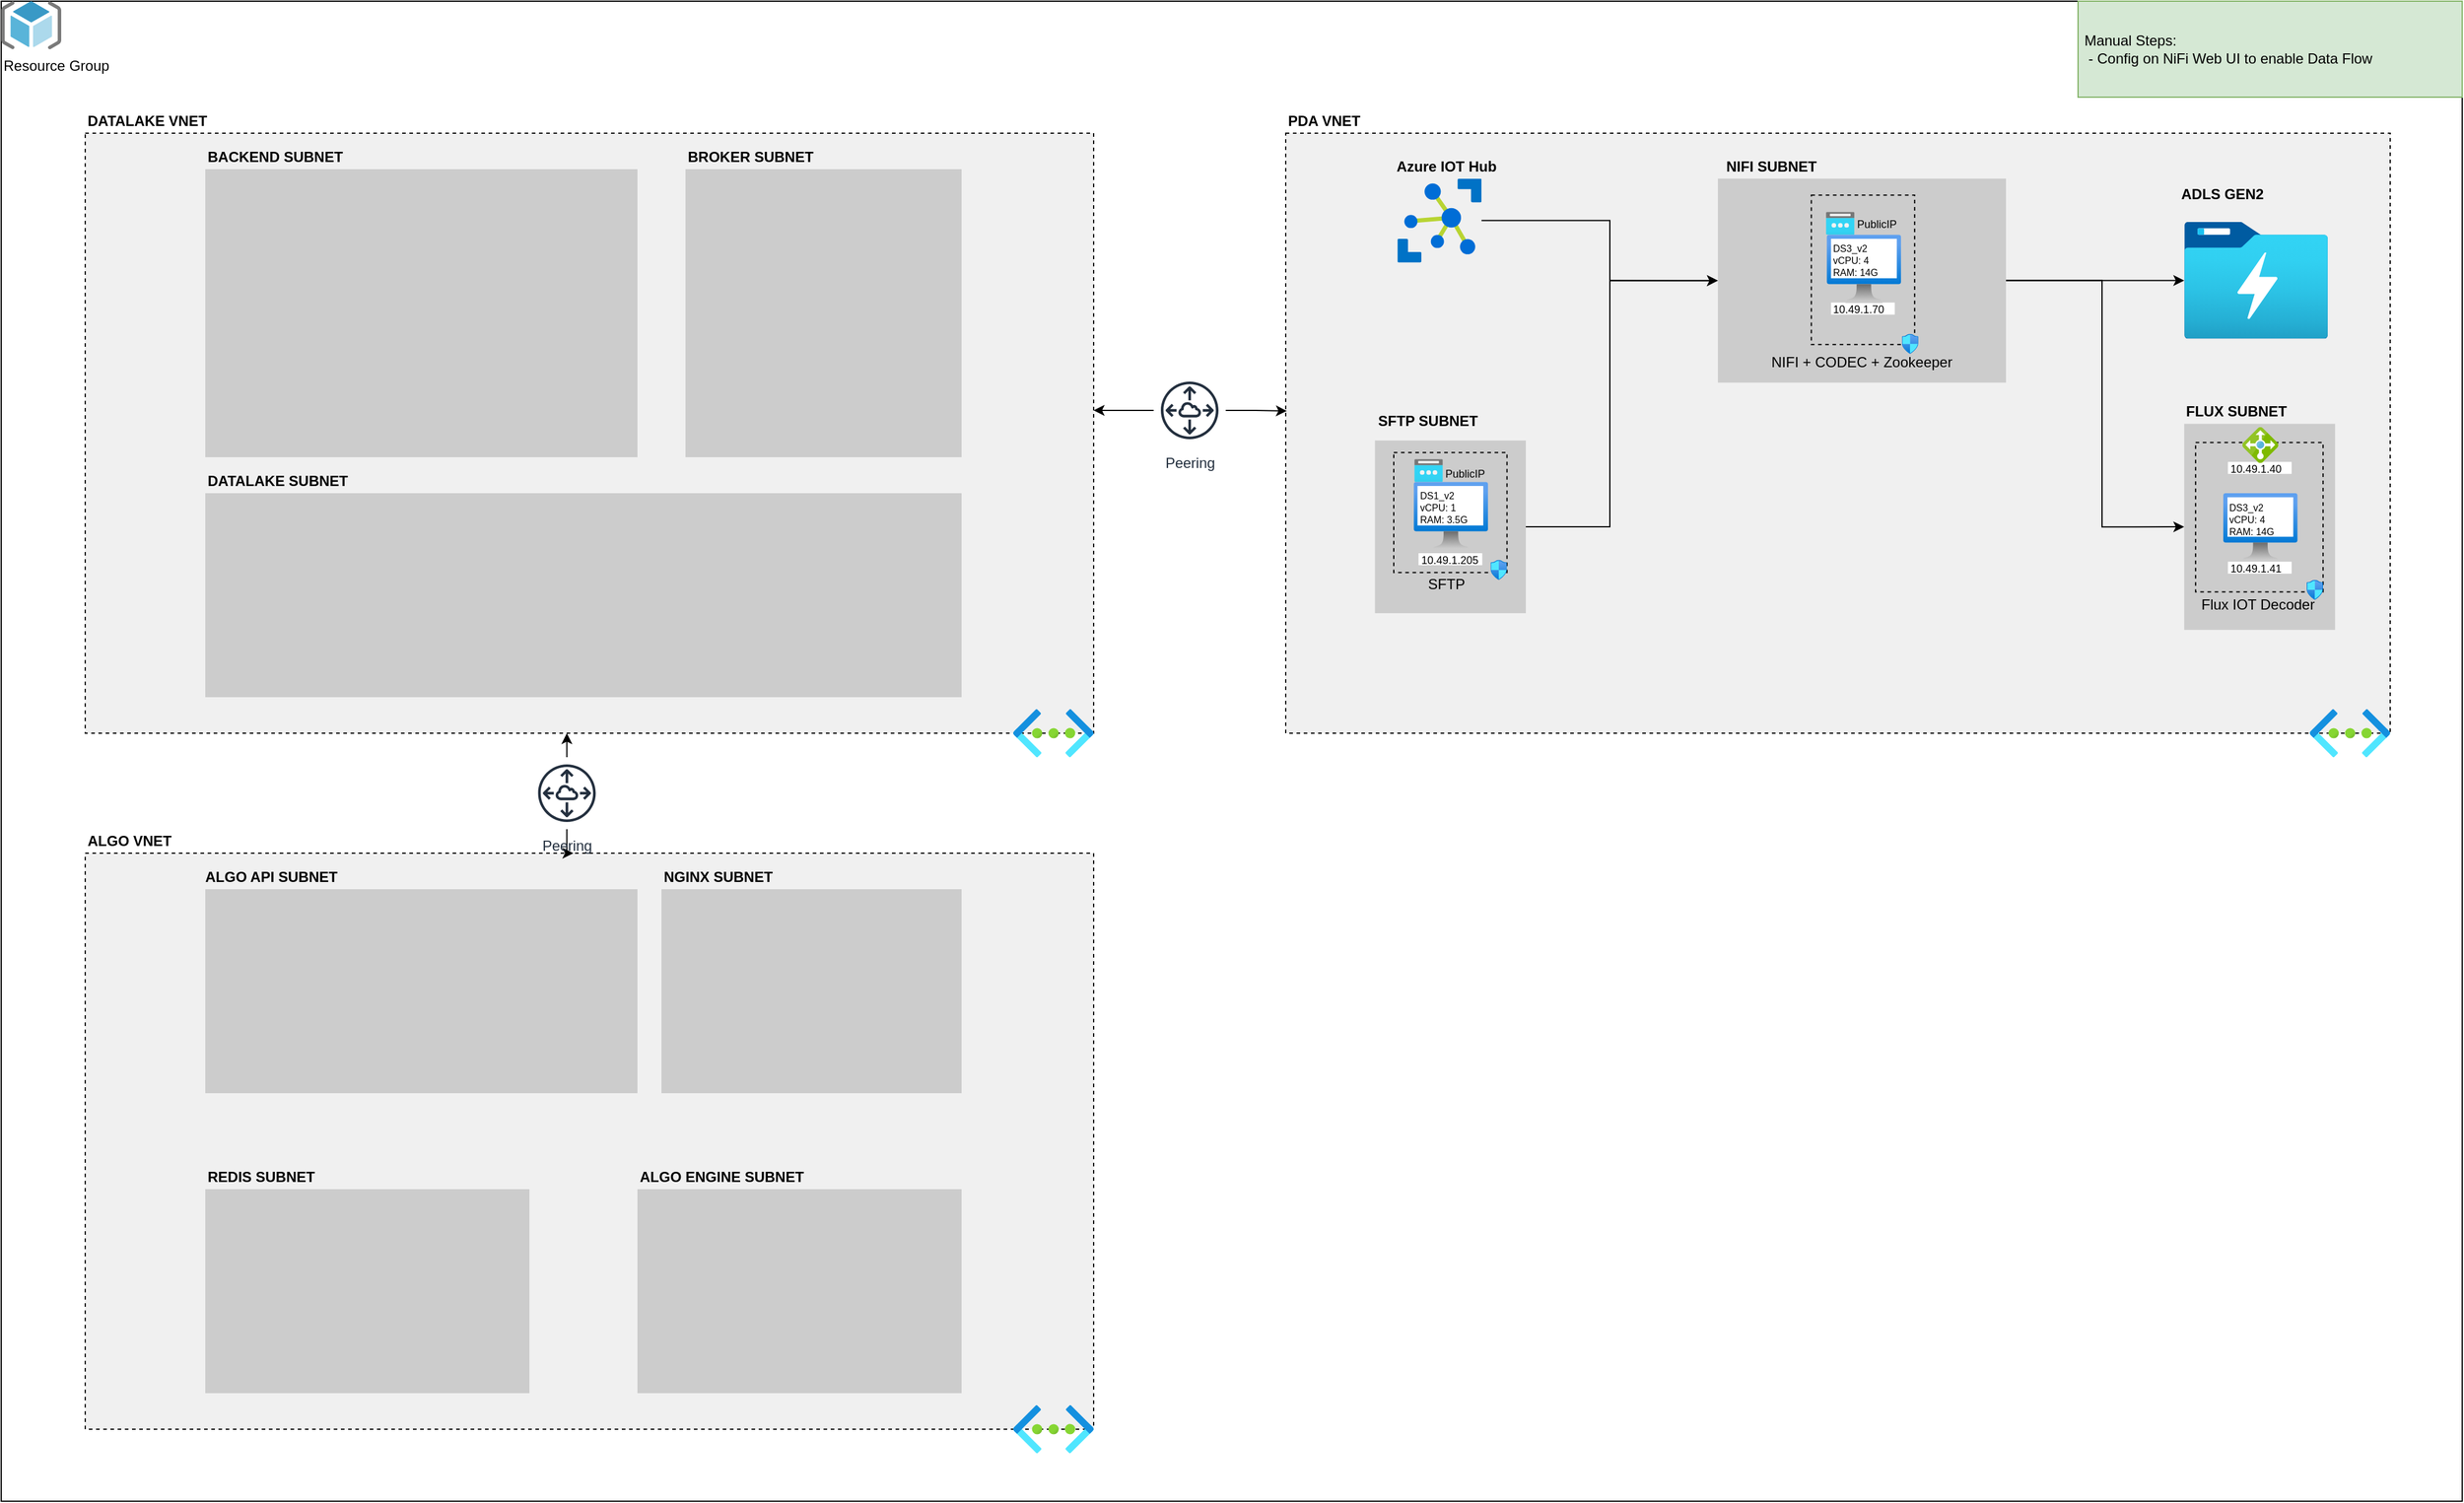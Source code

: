 <mxfile version="14.1.8" type="device"><diagram id="-XwydigJfeWYT86ld59W" name="Page-1"><mxGraphModel dx="3022" dy="1222" grid="1" gridSize="10" guides="1" tooltips="1" connect="1" arrows="1" fold="1" page="0" pageScale="1" pageWidth="850" pageHeight="1100" math="0" shadow="0"><root><mxCell id="0"/><mxCell id="1" parent="0"/><mxCell id="qlE-SgdbGnRQVRPb29I2-3" value="" style="rounded=0;whiteSpace=wrap;html=1;" parent="1" vertex="1"><mxGeometry x="-1320" y="-200" width="2050" height="1250" as="geometry"/></mxCell><mxCell id="7lwhPzg5kPYyMMM-2Xab-65" value="" style="rounded=0;whiteSpace=wrap;html=1;dashed=1;strokeColor=#000000;gradientColor=none;fillColor=#F0F0F0;" parent="1" vertex="1"><mxGeometry x="-250" y="-90" width="920" height="500" as="geometry"/></mxCell><mxCell id="7lwhPzg5kPYyMMM-2Xab-1" value="" style="aspect=fixed;html=1;points=[];align=center;image;fontSize=12;image=img/lib/azure2/networking/Virtual_Networks.svg;" parent="1" vertex="1"><mxGeometry x="603" y="390" width="67" height="40" as="geometry"/></mxCell><mxCell id="SHMzcdjHhXC63wqS2A2_-14" style="edgeStyle=orthogonalEdgeStyle;rounded=0;orthogonalLoop=1;jettySize=auto;html=1;" parent="1" source="7lwhPzg5kPYyMMM-2Xab-7" target="7lwhPzg5kPYyMMM-2Xab-62" edge="1"><mxGeometry relative="1" as="geometry"><Array as="points"><mxPoint x="470" y="33"/><mxPoint x="470" y="33"/></Array></mxGeometry></mxCell><mxCell id="SHMzcdjHhXC63wqS2A2_-15" style="edgeStyle=orthogonalEdgeStyle;rounded=0;orthogonalLoop=1;jettySize=auto;html=1;entryX=0;entryY=0.5;entryDx=0;entryDy=0;" parent="1" source="7lwhPzg5kPYyMMM-2Xab-7" target="7lwhPzg5kPYyMMM-2Xab-103" edge="1"><mxGeometry relative="1" as="geometry"><Array as="points"><mxPoint x="430" y="33"/><mxPoint x="430" y="238"/></Array></mxGeometry></mxCell><mxCell id="7lwhPzg5kPYyMMM-2Xab-7" value="" style="rounded=0;whiteSpace=wrap;html=1;gradientColor=none;dashed=1;strokeColor=none;fillColor=#CCCCCC;" parent="1" vertex="1"><mxGeometry x="110" y="-52.18" width="240" height="170" as="geometry"/></mxCell><mxCell id="7lwhPzg5kPYyMMM-2Xab-27" value="&lt;b&gt;NIFI SUBNET&lt;/b&gt;" style="text;html=1;strokeColor=none;fillColor=none;align=left;verticalAlign=middle;whiteSpace=wrap;rounded=0;dashed=1;" parent="1" vertex="1"><mxGeometry x="115" y="-72.18" width="160" height="20" as="geometry"/></mxCell><mxCell id="SHMzcdjHhXC63wqS2A2_-12" style="edgeStyle=orthogonalEdgeStyle;rounded=0;orthogonalLoop=1;jettySize=auto;html=1;entryX=0;entryY=0.5;entryDx=0;entryDy=0;" parent="1" source="7lwhPzg5kPYyMMM-2Xab-50" target="7lwhPzg5kPYyMMM-2Xab-7" edge="1"><mxGeometry relative="1" as="geometry"><Array as="points"><mxPoint x="20" y="238"/><mxPoint x="20" y="33"/></Array></mxGeometry></mxCell><mxCell id="7lwhPzg5kPYyMMM-2Xab-50" value="" style="rounded=0;whiteSpace=wrap;html=1;gradientColor=none;dashed=1;fillColor=#CCCCCC;strokeColor=none;" parent="1" vertex="1"><mxGeometry x="-175.68" y="166.09" width="125.68" height="143.91" as="geometry"/></mxCell><mxCell id="7lwhPzg5kPYyMMM-2Xab-54" value="&lt;b&gt;SFTP SUBNET&lt;/b&gt;" style="text;html=1;strokeColor=none;fillColor=none;align=left;verticalAlign=middle;whiteSpace=wrap;rounded=0;dashed=1;" parent="1" vertex="1"><mxGeometry x="-174.64" y="140" width="160" height="20" as="geometry"/></mxCell><mxCell id="7lwhPzg5kPYyMMM-2Xab-56" value="&lt;b&gt;Azure IOT Hub&lt;/b&gt;" style="text;html=1;strokeColor=none;fillColor=none;align=center;verticalAlign=middle;whiteSpace=wrap;rounded=0;dashed=1;" parent="1" vertex="1"><mxGeometry x="-196.34" y="-72.18" width="160" height="20" as="geometry"/></mxCell><mxCell id="7lwhPzg5kPYyMMM-2Xab-58" value="" style="rounded=0;whiteSpace=wrap;html=1;dashed=1;gradientColor=none;fillColor=none;" parent="1" vertex="1"><mxGeometry x="187.84" y="-38.4" width="86.05" height="124.5" as="geometry"/></mxCell><mxCell id="7lwhPzg5kPYyMMM-2Xab-60" value="" style="rounded=0;whiteSpace=wrap;html=1;dashed=1;gradientColor=none;fillColor=none;" parent="1" vertex="1"><mxGeometry x="-160" y="176.09" width="94.32" height="100" as="geometry"/></mxCell><mxCell id="SHMzcdjHhXC63wqS2A2_-11" style="edgeStyle=orthogonalEdgeStyle;rounded=0;orthogonalLoop=1;jettySize=auto;html=1;entryX=0;entryY=0.5;entryDx=0;entryDy=0;" parent="1" source="7lwhPzg5kPYyMMM-2Xab-55" target="7lwhPzg5kPYyMMM-2Xab-7" edge="1"><mxGeometry relative="1" as="geometry"><Array as="points"><mxPoint x="20" y="-17"/><mxPoint x="20" y="33"/></Array></mxGeometry></mxCell><mxCell id="7lwhPzg5kPYyMMM-2Xab-55" value="" style="aspect=fixed;html=1;points=[];align=center;image;fontSize=12;image=img/lib/mscae/Azure_IoT_Hub.svg;dashed=1;strokeColor=#3399FF;fillColor=#ffffff;gradientColor=none;" parent="1" vertex="1"><mxGeometry x="-156.89" y="-52.18" width="70" height="70" as="geometry"/></mxCell><mxCell id="7lwhPzg5kPYyMMM-2Xab-62" value="" style="aspect=fixed;html=1;points=[];align=center;image;fontSize=12;image=img/lib/azure2/storage/Data_Lake_Storage_Gen1.svg;dashed=1;strokeColor=#000000;fillColor=none;gradientColor=none;" parent="1" vertex="1"><mxGeometry x="498.44" y="-16.05" width="119.76" height="97.31" as="geometry"/></mxCell><mxCell id="7lwhPzg5kPYyMMM-2Xab-63" value="&lt;b&gt;ADLS GEN2&lt;/b&gt;" style="text;html=1;strokeColor=none;fillColor=none;align=left;verticalAlign=middle;whiteSpace=wrap;rounded=0;dashed=1;" parent="1" vertex="1"><mxGeometry x="494.36" y="-46.86" width="72.77" height="15.18" as="geometry"/></mxCell><mxCell id="7lwhPzg5kPYyMMM-2Xab-66" value="&lt;b&gt;PDA VNET&lt;/b&gt;" style="text;html=1;strokeColor=none;fillColor=none;align=left;verticalAlign=middle;whiteSpace=wrap;rounded=0;dashed=1;" parent="1" vertex="1"><mxGeometry x="-250" y="-110" width="80" height="20" as="geometry"/></mxCell><mxCell id="7lwhPzg5kPYyMMM-2Xab-100" value="" style="aspect=fixed;html=1;points=[];align=center;image;fontSize=12;image=img/lib/azure2/compute/Virtual_Machine.svg;dashed=1;strokeColor=#3399FF;fillColor=#F0F0F0;gradientColor=none;" parent="1" vertex="1"><mxGeometry x="-144.8" y="200.59" width="64.8" height="57.06" as="geometry"/></mxCell><mxCell id="7lwhPzg5kPYyMMM-2Xab-101" value="&lt;div style=&quot;text-align: justify&quot;&gt;&lt;span style=&quot;font-size: 8px&quot;&gt;DS1_v2&lt;/span&gt;&lt;/div&gt;&lt;font style=&quot;font-size: 8px&quot;&gt;&lt;div style=&quot;text-align: justify&quot;&gt;&lt;span&gt;vCPU: 1&lt;/span&gt;&lt;/div&gt;&lt;div style=&quot;text-align: justify&quot;&gt;&lt;span&gt;RAM: 3.5G&lt;/span&gt;&lt;/div&gt;&lt;/font&gt;" style="text;html=1;strokeColor=none;align=left;verticalAlign=middle;whiteSpace=wrap;rounded=0;dashed=1;fillColor=#ffffff;" parent="1" vertex="1"><mxGeometry x="-140.23" y="203.98" width="54.8" height="32.89" as="geometry"/></mxCell><mxCell id="7lwhPzg5kPYyMMM-2Xab-102" value="&lt;font style=&quot;font-size: 9px&quot;&gt;10.49.1.205&lt;/font&gt;" style="text;html=1;strokeColor=none;align=left;verticalAlign=middle;whiteSpace=wrap;rounded=0;dashed=1;fillColor=#ffffff;" parent="1" vertex="1"><mxGeometry x="-139.37" y="260" width="53.07" height="10" as="geometry"/></mxCell><mxCell id="7lwhPzg5kPYyMMM-2Xab-103" value="" style="rounded=0;whiteSpace=wrap;html=1;gradientColor=none;dashed=1;strokeColor=none;fillColor=#CCCCCC;" parent="1" vertex="1"><mxGeometry x="498.44" y="152.21" width="125.68" height="171.68" as="geometry"/></mxCell><mxCell id="7lwhPzg5kPYyMMM-2Xab-104" value="&lt;b&gt;FLUX SUBNET&lt;/b&gt;" style="text;html=1;strokeColor=none;fillColor=none;align=left;verticalAlign=middle;whiteSpace=wrap;rounded=0;dashed=1;" parent="1" vertex="1"><mxGeometry x="498.44" y="132.21" width="160" height="20" as="geometry"/></mxCell><mxCell id="7lwhPzg5kPYyMMM-2Xab-105" value="" style="rounded=0;whiteSpace=wrap;html=1;dashed=1;gradientColor=none;fillColor=none;" parent="1" vertex="1"><mxGeometry x="507.92" y="167.71" width="106.2" height="124.5" as="geometry"/></mxCell><mxCell id="7lwhPzg5kPYyMMM-2Xab-108" value="&lt;font style=&quot;font-size: 9px&quot;&gt;10.49.1.41&lt;/font&gt;" style="text;html=1;strokeColor=none;align=left;verticalAlign=middle;whiteSpace=wrap;rounded=0;dashed=1;fillColor=#ffffff;" parent="1" vertex="1"><mxGeometry x="534.85" y="267.06" width="53.07" height="10" as="geometry"/></mxCell><mxCell id="7lwhPzg5kPYyMMM-2Xab-117" value="&lt;font style=&quot;font-size: 9px&quot;&gt;10.49.1.40&lt;/font&gt;" style="text;html=1;strokeColor=none;align=left;verticalAlign=middle;whiteSpace=wrap;rounded=0;dashed=1;fillColor=#ffffff;" parent="1" vertex="1"><mxGeometry x="534.85" y="183.89" width="53.07" height="10" as="geometry"/></mxCell><mxCell id="7lwhPzg5kPYyMMM-2Xab-118" value="" style="rounded=0;whiteSpace=wrap;html=1;dashed=1;strokeColor=#000000;gradientColor=none;fillColor=#F0F0F0;" parent="1" vertex="1"><mxGeometry x="-1250" y="-90" width="840" height="500" as="geometry"/></mxCell><mxCell id="7lwhPzg5kPYyMMM-2Xab-119" value="" style="aspect=fixed;html=1;points=[];align=center;image;fontSize=12;image=img/lib/azure2/networking/Virtual_Networks.svg;" parent="1" vertex="1"><mxGeometry x="-477" y="390" width="67" height="40" as="geometry"/></mxCell><mxCell id="7lwhPzg5kPYyMMM-2Xab-120" value="&lt;b&gt;DATALAKE VNET&lt;/b&gt;" style="text;html=1;strokeColor=none;fillColor=none;align=left;verticalAlign=middle;whiteSpace=wrap;rounded=0;dashed=1;" parent="1" vertex="1"><mxGeometry x="-1250" y="-110" width="110" height="20" as="geometry"/></mxCell><mxCell id="7lwhPzg5kPYyMMM-2Xab-121" value="" style="rounded=0;whiteSpace=wrap;html=1;gradientColor=none;dashed=1;strokeColor=none;fillColor=#CCCCCC;" parent="1" vertex="1"><mxGeometry x="-1150" y="-60" width="360" height="240" as="geometry"/></mxCell><mxCell id="7lwhPzg5kPYyMMM-2Xab-122" value="&lt;b&gt;BACKEND SUBNET&lt;/b&gt;" style="text;html=1;strokeColor=none;fillColor=none;align=left;verticalAlign=middle;whiteSpace=wrap;rounded=0;dashed=1;" parent="1" vertex="1"><mxGeometry x="-1150" y="-80" width="160" height="20" as="geometry"/></mxCell><mxCell id="7lwhPzg5kPYyMMM-2Xab-139" value="" style="rounded=0;whiteSpace=wrap;html=1;gradientColor=none;dashed=1;strokeColor=none;fillColor=#CCCCCC;" parent="1" vertex="1"><mxGeometry x="-1150" y="210" width="630" height="170" as="geometry"/></mxCell><mxCell id="7lwhPzg5kPYyMMM-2Xab-179" value="" style="rounded=0;whiteSpace=wrap;html=1;gradientColor=none;dashed=1;strokeColor=none;fillColor=#CCCCCC;" parent="1" vertex="1"><mxGeometry x="-750" y="-60" width="230" height="240" as="geometry"/></mxCell><mxCell id="7lwhPzg5kPYyMMM-2Xab-185" value="&lt;b&gt;BROKER SUBNET&lt;/b&gt;" style="text;html=1;strokeColor=none;fillColor=none;align=left;verticalAlign=middle;whiteSpace=wrap;rounded=0;dashed=1;" parent="1" vertex="1"><mxGeometry x="-750" y="-80" width="160" height="20" as="geometry"/></mxCell><mxCell id="7lwhPzg5kPYyMMM-2Xab-271" value="&lt;b&gt;DATALAKE SUBNET&lt;/b&gt;" style="text;html=1;strokeColor=none;fillColor=none;align=left;verticalAlign=middle;whiteSpace=wrap;rounded=0;dashed=1;" parent="1" vertex="1"><mxGeometry x="-1150" y="190" width="160" height="20" as="geometry"/></mxCell><mxCell id="7lwhPzg5kPYyMMM-2Xab-285" value="NIFI + CODEC + Zookeeper" style="text;html=1;strokeColor=none;fillColor=none;align=center;verticalAlign=middle;whiteSpace=wrap;rounded=0;dashed=1;" parent="1" vertex="1"><mxGeometry x="150" y="91.0" width="160" height="20" as="geometry"/></mxCell><mxCell id="7lwhPzg5kPYyMMM-2Xab-286" value="Flux IOT Decoder" style="text;html=1;strokeColor=none;fillColor=none;align=center;verticalAlign=middle;whiteSpace=wrap;rounded=0;dashed=1;" parent="1" vertex="1"><mxGeometry x="480" y="292.89" width="160" height="20" as="geometry"/></mxCell><mxCell id="7lwhPzg5kPYyMMM-2Xab-288" value="" style="rounded=0;whiteSpace=wrap;html=1;dashed=1;strokeColor=#000000;gradientColor=none;fillColor=#F0F0F0;" parent="1" vertex="1"><mxGeometry x="-1250" y="510" width="840" height="480" as="geometry"/></mxCell><mxCell id="7lwhPzg5kPYyMMM-2Xab-289" value="&lt;b&gt;ALGO VNET&lt;/b&gt;" style="text;html=1;strokeColor=none;fillColor=none;align=left;verticalAlign=middle;whiteSpace=wrap;rounded=0;dashed=1;" parent="1" vertex="1"><mxGeometry x="-1250" y="490" width="90" height="20" as="geometry"/></mxCell><mxCell id="7lwhPzg5kPYyMMM-2Xab-290" value="" style="rounded=0;whiteSpace=wrap;html=1;gradientColor=none;dashed=1;strokeColor=none;fillColor=#CCCCCC;" parent="1" vertex="1"><mxGeometry x="-1150" y="540" width="360" height="170" as="geometry"/></mxCell><mxCell id="7lwhPzg5kPYyMMM-2Xab-291" value="&lt;b&gt;ALGO API SUBNET&lt;/b&gt;" style="text;html=1;strokeColor=none;fillColor=none;align=left;verticalAlign=middle;whiteSpace=wrap;rounded=0;dashed=1;" parent="1" vertex="1"><mxGeometry x="-1152.14" y="520" width="154.28" height="20" as="geometry"/></mxCell><mxCell id="7lwhPzg5kPYyMMM-2Xab-299" value="" style="aspect=fixed;html=1;points=[];align=center;image;fontSize=12;image=img/lib/azure2/networking/Virtual_Networks.svg;" parent="1" vertex="1"><mxGeometry x="-477" y="970" width="67" height="40" as="geometry"/></mxCell><mxCell id="7lwhPzg5kPYyMMM-2Xab-324" value="" style="rounded=0;whiteSpace=wrap;html=1;gradientColor=none;dashed=1;strokeColor=none;fillColor=#CCCCCC;" parent="1" vertex="1"><mxGeometry x="-770" y="540" width="250" height="170" as="geometry"/></mxCell><mxCell id="7lwhPzg5kPYyMMM-2Xab-330" value="&lt;b&gt;NGINX SUBNET&lt;/b&gt;" style="text;html=1;strokeColor=none;fillColor=none;align=left;verticalAlign=middle;whiteSpace=wrap;rounded=0;dashed=1;" parent="1" vertex="1"><mxGeometry x="-770" y="520" width="154.28" height="20" as="geometry"/></mxCell><mxCell id="7lwhPzg5kPYyMMM-2Xab-361" value="" style="rounded=0;whiteSpace=wrap;html=1;gradientColor=none;dashed=1;strokeColor=none;fillColor=#CCCCCC;" parent="1" vertex="1"><mxGeometry x="-1150" y="790" width="270" height="170" as="geometry"/></mxCell><mxCell id="7lwhPzg5kPYyMMM-2Xab-364" value="&lt;b&gt;REDIS SUBNET&lt;/b&gt;" style="text;html=1;strokeColor=none;fillColor=none;align=left;verticalAlign=middle;whiteSpace=wrap;rounded=0;dashed=1;" parent="1" vertex="1"><mxGeometry x="-1150" y="770" width="154.28" height="20" as="geometry"/></mxCell><mxCell id="7lwhPzg5kPYyMMM-2Xab-377" value="" style="rounded=0;whiteSpace=wrap;html=1;gradientColor=none;dashed=1;strokeColor=none;fillColor=#CCCCCC;" parent="1" vertex="1"><mxGeometry x="-790" y="790" width="270" height="170" as="geometry"/></mxCell><mxCell id="7lwhPzg5kPYyMMM-2Xab-380" value="&lt;b&gt;ALGO ENGINE SUBNET&lt;/b&gt;" style="text;html=1;strokeColor=none;fillColor=none;align=left;verticalAlign=middle;whiteSpace=wrap;rounded=0;dashed=1;" parent="1" vertex="1"><mxGeometry x="-790" y="770" width="154.28" height="20" as="geometry"/></mxCell><mxCell id="7lwhPzg5kPYyMMM-2Xab-391" style="edgeStyle=orthogonalEdgeStyle;rounded=0;orthogonalLoop=1;jettySize=auto;html=1;entryX=0.478;entryY=1;entryDx=0;entryDy=0;entryPerimeter=0;" parent="1" source="7lwhPzg5kPYyMMM-2Xab-390" target="7lwhPzg5kPYyMMM-2Xab-118" edge="1"><mxGeometry relative="1" as="geometry"/></mxCell><mxCell id="7lwhPzg5kPYyMMM-2Xab-394" style="edgeStyle=orthogonalEdgeStyle;rounded=0;orthogonalLoop=1;jettySize=auto;html=1;entryX=0.484;entryY=0;entryDx=0;entryDy=0;entryPerimeter=0;" parent="1" source="7lwhPzg5kPYyMMM-2Xab-390" target="7lwhPzg5kPYyMMM-2Xab-288" edge="1"><mxGeometry relative="1" as="geometry"/></mxCell><mxCell id="7lwhPzg5kPYyMMM-2Xab-390" value="Peering" style="outlineConnect=0;fontColor=#232F3E;gradientColor=none;strokeColor=#232F3E;fillColor=#ffffff;dashed=0;verticalLabelPosition=bottom;verticalAlign=top;align=center;html=1;fontSize=12;fontStyle=0;aspect=fixed;shape=mxgraph.aws4.resourceIcon;resIcon=mxgraph.aws4.peering;" parent="1" vertex="1"><mxGeometry x="-878.77" y="430" width="60" height="60" as="geometry"/></mxCell><mxCell id="7lwhPzg5kPYyMMM-2Xab-397" style="edgeStyle=orthogonalEdgeStyle;rounded=0;orthogonalLoop=1;jettySize=auto;html=1;entryX=1;entryY=0.462;entryDx=0;entryDy=0;entryPerimeter=0;" parent="1" source="7lwhPzg5kPYyMMM-2Xab-395" target="7lwhPzg5kPYyMMM-2Xab-118" edge="1"><mxGeometry relative="1" as="geometry"/></mxCell><mxCell id="7lwhPzg5kPYyMMM-2Xab-445" style="edgeStyle=orthogonalEdgeStyle;rounded=0;orthogonalLoop=1;jettySize=auto;html=1;entryX=0.001;entryY=0.463;entryDx=0;entryDy=0;entryPerimeter=0;" parent="1" source="7lwhPzg5kPYyMMM-2Xab-395" target="7lwhPzg5kPYyMMM-2Xab-65" edge="1"><mxGeometry relative="1" as="geometry"/></mxCell><mxCell id="7lwhPzg5kPYyMMM-2Xab-395" value="Peering" style="outlineConnect=0;fontColor=#232F3E;gradientColor=none;strokeColor=#232F3E;fillColor=#ffffff;dashed=0;verticalLabelPosition=bottom;verticalAlign=top;align=center;html=1;fontSize=12;fontStyle=0;aspect=fixed;shape=mxgraph.aws4.resourceIcon;resIcon=mxgraph.aws4.peering;" parent="1" vertex="1"><mxGeometry x="-360" y="111" width="60" height="60" as="geometry"/></mxCell><mxCell id="7lwhPzg5kPYyMMM-2Xab-419" value="" style="aspect=fixed;html=1;points=[];align=center;image;fontSize=12;image=img/lib/azure2/networking/Public_IP_Addresses.svg;dashed=1;strokeColor=#000000;fillColor=#F0F0F0;gradientColor=none;" parent="1" vertex="1"><mxGeometry x="200.04" y="-24.4" width="23.75" height="19" as="geometry"/></mxCell><mxCell id="7lwhPzg5kPYyMMM-2Xab-421" value="" style="aspect=fixed;html=1;points=[];align=center;image;fontSize=12;image=img/lib/azure2/networking/Public_IP_Addresses.svg;dashed=1;strokeColor=#000000;fillColor=#F0F0F0;gradientColor=none;" parent="1" vertex="1"><mxGeometry x="-142.87" y="181.59" width="23.75" height="19" as="geometry"/></mxCell><mxCell id="7lwhPzg5kPYyMMM-2Xab-422" value="&lt;font style=&quot;font-size: 9px&quot;&gt;PublicIP&lt;/font&gt;" style="text;html=1;strokeColor=none;fillColor=none;align=left;verticalAlign=middle;whiteSpace=wrap;rounded=0;dashed=1;" parent="1" vertex="1"><mxGeometry x="-119.12" y="183.68" width="46.25" height="18.5" as="geometry"/></mxCell><mxCell id="qlE-SgdbGnRQVRPb29I2-2" value="&amp;nbsp;Manual Steps: &lt;br&gt;&amp;nbsp; - Config on NiFi Web UI to enable Data Flow" style="text;html=1;strokeColor=#82b366;fillColor=#d5e8d4;align=left;verticalAlign=middle;whiteSpace=wrap;rounded=0;" parent="1" vertex="1"><mxGeometry x="410" y="-200" width="320" height="80" as="geometry"/></mxCell><mxCell id="SHMzcdjHhXC63wqS2A2_-9" value="" style="aspect=fixed;html=1;points=[];align=center;image;fontSize=12;image=img/lib/mscae/Load_Balancer_feature.svg;dashed=1;strokeColor=#000000;fillColor=#F0F0F0;gradientColor=none;" parent="1" vertex="1"><mxGeometry x="546.88" y="154.89" width="30" height="30" as="geometry"/></mxCell><mxCell id="SHMzcdjHhXC63wqS2A2_-10" value="SFTP" style="text;html=1;strokeColor=none;fillColor=none;align=center;verticalAlign=middle;whiteSpace=wrap;rounded=0;dashed=1;" parent="1" vertex="1"><mxGeometry x="-195.85" y="276.09" width="160" height="20" as="geometry"/></mxCell><mxCell id="SHMzcdjHhXC63wqS2A2_-26" value="" style="aspect=fixed;html=1;points=[];align=center;image;fontSize=12;image=img/lib/azure2/compute/Virtual_Machine.svg;dashed=1;strokeColor=#3399FF;fillColor=#F0F0F0;gradientColor=none;" parent="1" vertex="1"><mxGeometry x="529.48" y="210.0" width="64.8" height="57.06" as="geometry"/></mxCell><mxCell id="SHMzcdjHhXC63wqS2A2_-27" value="&lt;div style=&quot;text-align: justify&quot;&gt;&lt;span style=&quot;font-size: 8px&quot;&gt;DS3_v2&lt;/span&gt;&lt;/div&gt;&lt;font style=&quot;font-size: 8px&quot;&gt;&lt;div style=&quot;text-align: justify&quot;&gt;&lt;span&gt;vCPU: 4&lt;/span&gt;&lt;/div&gt;&lt;div style=&quot;text-align: justify&quot;&gt;&lt;span&gt;RAM: 14G&lt;/span&gt;&lt;/div&gt;&lt;/font&gt;" style="text;html=1;strokeColor=none;align=left;verticalAlign=middle;whiteSpace=wrap;rounded=0;dashed=1;fillColor=#ffffff;" parent="1" vertex="1"><mxGeometry x="534.48" y="213.39" width="54.8" height="32.89" as="geometry"/></mxCell><mxCell id="SHMzcdjHhXC63wqS2A2_-54" value="" style="aspect=fixed;html=1;points=[];align=center;image;fontSize=12;image=img/lib/azure2/networking/Network_Security_Groups.svg;" parent="1" vertex="1"><mxGeometry x="-79.37" y="265.63" width="13.69" height="16.62" as="geometry"/></mxCell><mxCell id="SHMzcdjHhXC63wqS2A2_-55" value="" style="aspect=fixed;html=1;points=[];align=center;image;fontSize=12;image=img/lib/azure2/networking/Network_Security_Groups.svg;" parent="1" vertex="1"><mxGeometry x="263.26" y="77.28" width="13.69" height="16.62" as="geometry"/></mxCell><mxCell id="SHMzcdjHhXC63wqS2A2_-57" value="" style="aspect=fixed;html=1;points=[];align=center;image;fontSize=12;image=img/lib/azure2/networking/Network_Security_Groups.svg;" parent="1" vertex="1"><mxGeometry x="600.43" y="282.25" width="13.69" height="16.62" as="geometry"/></mxCell><mxCell id="SHMzcdjHhXC63wqS2A2_-63" value="Resource Group" style="aspect=fixed;html=1;points=[];align=left;image;fontSize=12;image=img/lib/mscae/ResourceGroup.svg;" parent="1" vertex="1"><mxGeometry x="-1320" y="-200" width="50" height="40" as="geometry"/></mxCell><mxCell id="iZiagcftvE40DWdPJySN-1" value="&lt;div style=&quot;text-align: justify&quot;&gt;&lt;span style=&quot;font-size: 8px&quot;&gt;DS3_v2&lt;/span&gt;&lt;/div&gt;&lt;font style=&quot;font-size: 8px&quot;&gt;&lt;div style=&quot;text-align: justify&quot;&gt;&lt;span&gt;vCPU: 4&lt;/span&gt;&lt;/div&gt;&lt;div style=&quot;text-align: justify&quot;&gt;&lt;span&gt;RAM: 14G&lt;/span&gt;&lt;/div&gt;&lt;/font&gt;" style="text;html=1;strokeColor=none;align=left;verticalAlign=middle;whiteSpace=wrap;rounded=0;dashed=1;fillColor=#ffffff;" parent="1" vertex="1"><mxGeometry x="204.25" y="-2.01" width="54.8" height="32.89" as="geometry"/></mxCell><mxCell id="iZiagcftvE40DWdPJySN-2" value="&lt;font style=&quot;font-size: 9px&quot;&gt;10.49.1.70&lt;/font&gt;" style="text;html=1;strokeColor=none;align=left;verticalAlign=middle;whiteSpace=wrap;rounded=0;dashed=1;fillColor=#ffffff;" parent="1" vertex="1"><mxGeometry x="204.25" y="51.16" width="53.07" height="10" as="geometry"/></mxCell><mxCell id="iZiagcftvE40DWdPJySN-3" value="" style="aspect=fixed;html=1;points=[];align=center;image;fontSize=12;image=img/lib/azure2/compute/Virtual_Machine.svg;dashed=1;strokeColor=#3399FF;fillColor=#F0F0F0;gradientColor=none;" parent="1" vertex="1"><mxGeometry x="199.25" y="-5.4" width="64.8" height="57.06" as="geometry"/></mxCell><mxCell id="iZiagcftvE40DWdPJySN-4" value="&lt;font style=&quot;font-size: 9px&quot;&gt;PublicIP&lt;/font&gt;" style="text;html=1;strokeColor=none;fillColor=none;align=left;verticalAlign=middle;whiteSpace=wrap;rounded=0;dashed=1;" parent="1" vertex="1"><mxGeometry x="223.79" y="-23.9" width="46.25" height="18.5" as="geometry"/></mxCell><mxCell id="SHMzcdjHhXC63wqS2A2_-22" value="&lt;div style=&quot;text-align: justify&quot;&gt;&lt;span style=&quot;font-size: 8px&quot;&gt;DS3_v2&lt;/span&gt;&lt;/div&gt;&lt;font style=&quot;font-size: 8px&quot;&gt;&lt;div style=&quot;text-align: justify&quot;&gt;&lt;span&gt;vCPU: 4&lt;/span&gt;&lt;/div&gt;&lt;div style=&quot;text-align: justify&quot;&gt;&lt;span&gt;RAM: 14G&lt;/span&gt;&lt;/div&gt;&lt;/font&gt;" style="text;html=1;strokeColor=none;align=left;verticalAlign=middle;whiteSpace=wrap;rounded=0;dashed=1;fillColor=#ffffff;" parent="1" vertex="1"><mxGeometry x="204.25" y="-2.01" width="54.8" height="32.89" as="geometry"/></mxCell></root></mxGraphModel></diagram></mxfile>